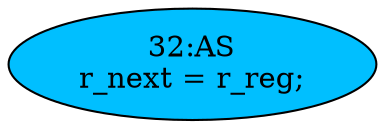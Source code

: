 strict digraph "" {
	node [label="\N"];
	"32:AS"	[ast="<pyverilog.vparser.ast.Assign object at 0x7f23585369d0>",
		def_var="['r_next']",
		fillcolor=deepskyblue,
		label="32:AS
r_next = r_reg;",
		statements="[]",
		style=filled,
		typ=Assign,
		use_var="['r_reg']"];
}
